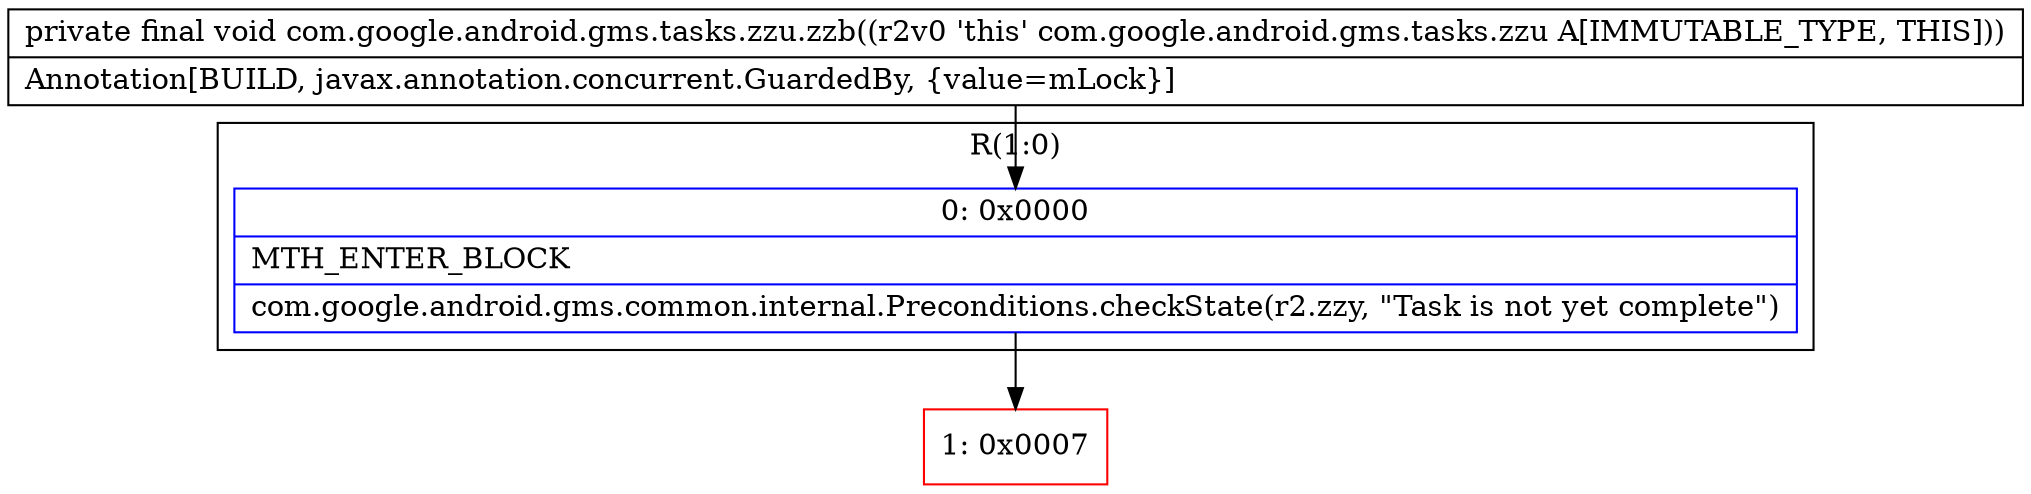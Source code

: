digraph "CFG forcom.google.android.gms.tasks.zzu.zzb()V" {
subgraph cluster_Region_1775711194 {
label = "R(1:0)";
node [shape=record,color=blue];
Node_0 [shape=record,label="{0\:\ 0x0000|MTH_ENTER_BLOCK\l|com.google.android.gms.common.internal.Preconditions.checkState(r2.zzy, \"Task is not yet complete\")\l}"];
}
Node_1 [shape=record,color=red,label="{1\:\ 0x0007}"];
MethodNode[shape=record,label="{private final void com.google.android.gms.tasks.zzu.zzb((r2v0 'this' com.google.android.gms.tasks.zzu A[IMMUTABLE_TYPE, THIS]))  | Annotation[BUILD, javax.annotation.concurrent.GuardedBy, \{value=mLock\}]\l}"];
MethodNode -> Node_0;
Node_0 -> Node_1;
}

